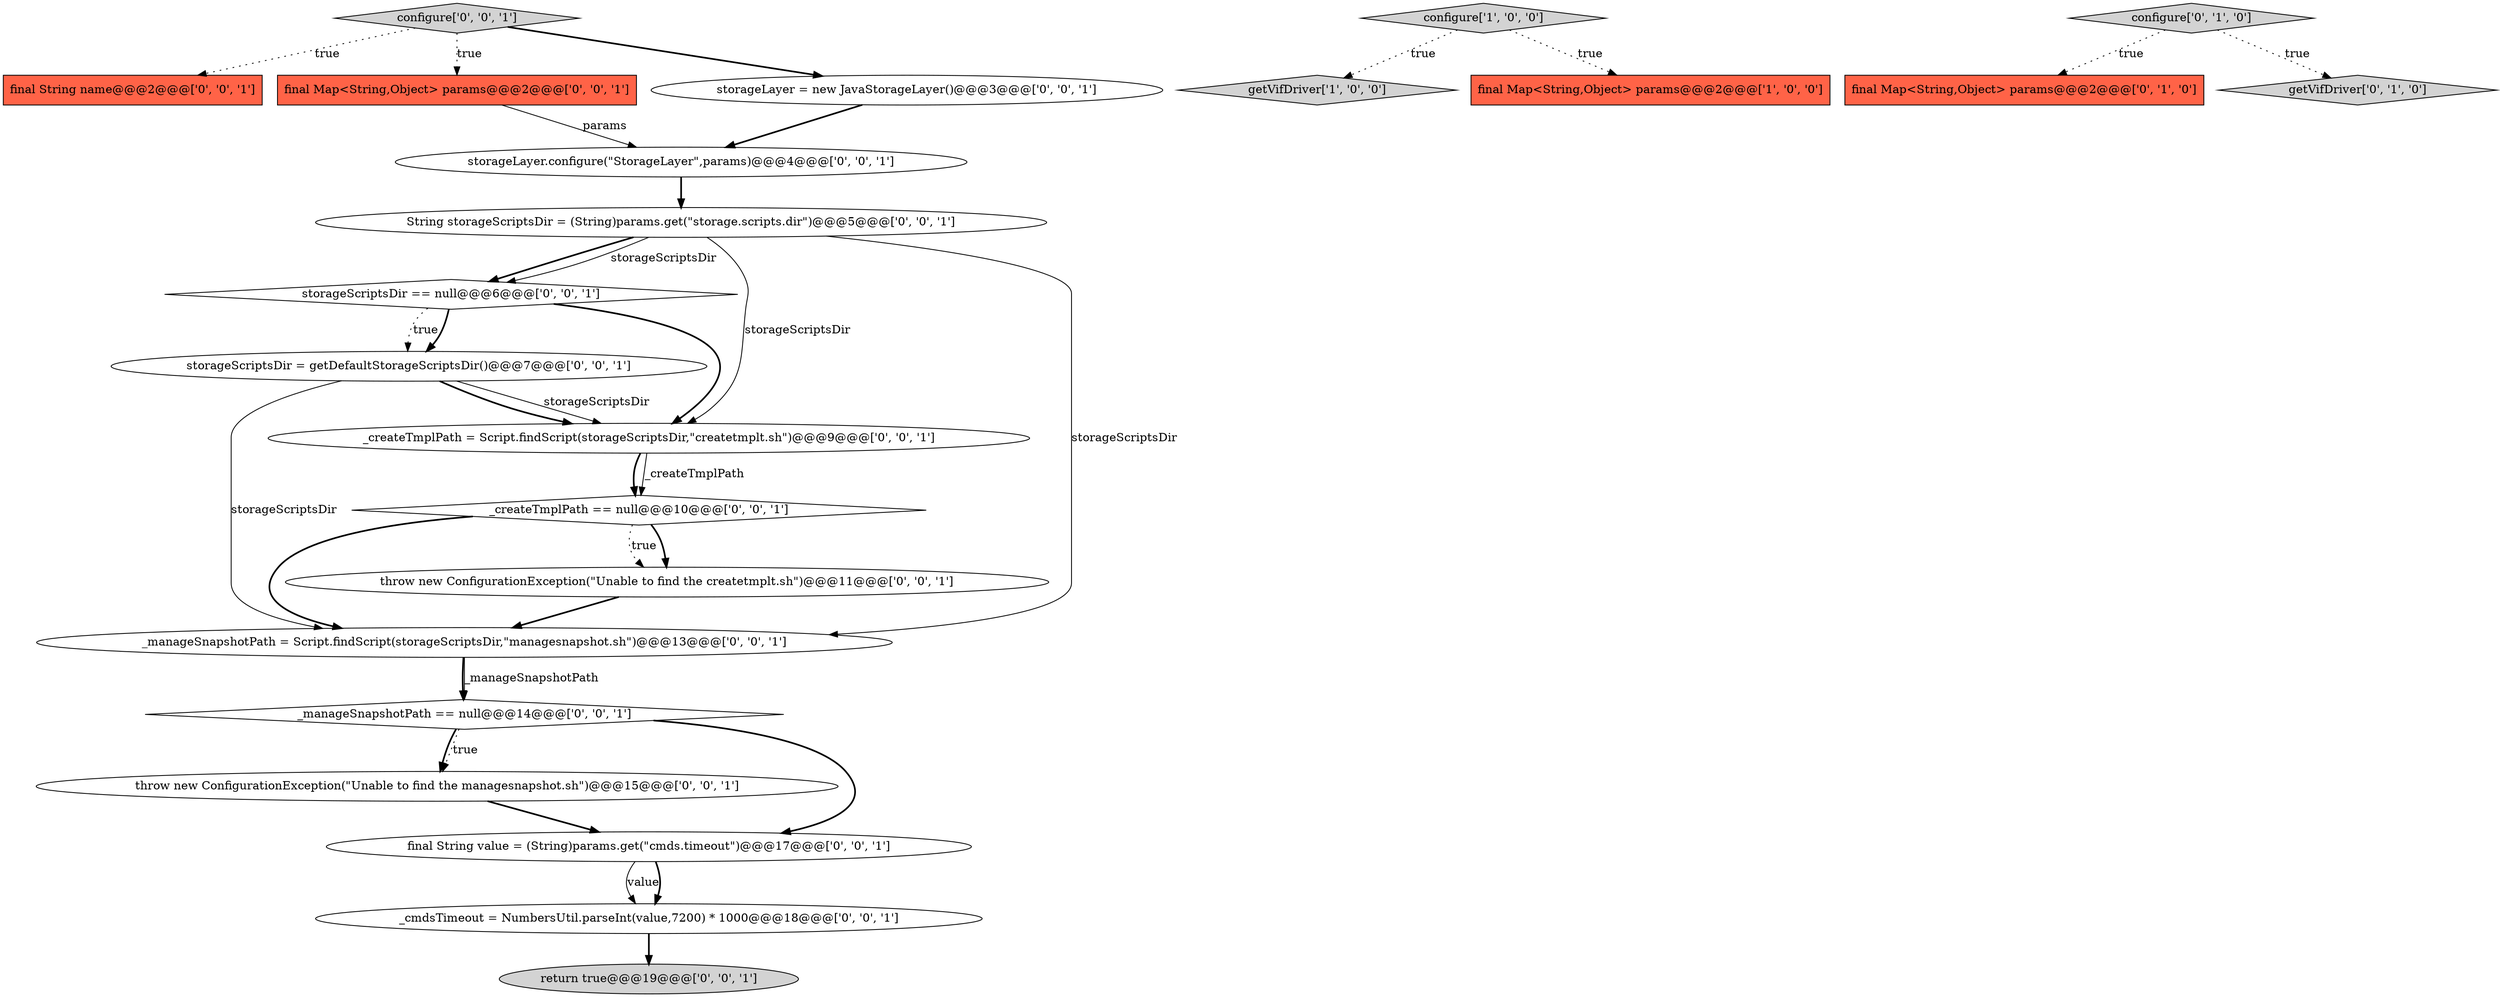 digraph {
10 [style = filled, label = "return true@@@19@@@['0', '0', '1']", fillcolor = lightgray, shape = ellipse image = "AAA0AAABBB3BBB"];
2 [style = filled, label = "getVifDriver['1', '0', '0']", fillcolor = lightgray, shape = diamond image = "AAA0AAABBB1BBB"];
5 [style = filled, label = "final Map<String,Object> params@@@2@@@['0', '1', '0']", fillcolor = tomato, shape = box image = "AAA0AAABBB2BBB"];
20 [style = filled, label = "String storageScriptsDir = (String)params.get(\"storage.scripts.dir\")@@@5@@@['0', '0', '1']", fillcolor = white, shape = ellipse image = "AAA0AAABBB3BBB"];
8 [style = filled, label = "_cmdsTimeout = NumbersUtil.parseInt(value,7200) * 1000@@@18@@@['0', '0', '1']", fillcolor = white, shape = ellipse image = "AAA0AAABBB3BBB"];
11 [style = filled, label = "storageScriptsDir = getDefaultStorageScriptsDir()@@@7@@@['0', '0', '1']", fillcolor = white, shape = ellipse image = "AAA0AAABBB3BBB"];
12 [style = filled, label = "storageLayer.configure(\"StorageLayer\",params)@@@4@@@['0', '0', '1']", fillcolor = white, shape = ellipse image = "AAA0AAABBB3BBB"];
6 [style = filled, label = "throw new ConfigurationException(\"Unable to find the createtmplt.sh\")@@@11@@@['0', '0', '1']", fillcolor = white, shape = ellipse image = "AAA0AAABBB3BBB"];
15 [style = filled, label = "final String name@@@2@@@['0', '0', '1']", fillcolor = tomato, shape = box image = "AAA0AAABBB3BBB"];
13 [style = filled, label = "final Map<String,Object> params@@@2@@@['0', '0', '1']", fillcolor = tomato, shape = box image = "AAA0AAABBB3BBB"];
1 [style = filled, label = "configure['1', '0', '0']", fillcolor = lightgray, shape = diamond image = "AAA0AAABBB1BBB"];
19 [style = filled, label = "storageScriptsDir == null@@@6@@@['0', '0', '1']", fillcolor = white, shape = diamond image = "AAA0AAABBB3BBB"];
3 [style = filled, label = "configure['0', '1', '0']", fillcolor = lightgray, shape = diamond image = "AAA0AAABBB2BBB"];
17 [style = filled, label = "_manageSnapshotPath = Script.findScript(storageScriptsDir,\"managesnapshot.sh\")@@@13@@@['0', '0', '1']", fillcolor = white, shape = ellipse image = "AAA0AAABBB3BBB"];
18 [style = filled, label = "configure['0', '0', '1']", fillcolor = lightgray, shape = diamond image = "AAA0AAABBB3BBB"];
14 [style = filled, label = "throw new ConfigurationException(\"Unable to find the managesnapshot.sh\")@@@15@@@['0', '0', '1']", fillcolor = white, shape = ellipse image = "AAA0AAABBB3BBB"];
21 [style = filled, label = "final String value = (String)params.get(\"cmds.timeout\")@@@17@@@['0', '0', '1']", fillcolor = white, shape = ellipse image = "AAA0AAABBB3BBB"];
7 [style = filled, label = "_createTmplPath = Script.findScript(storageScriptsDir,\"createtmplt.sh\")@@@9@@@['0', '0', '1']", fillcolor = white, shape = ellipse image = "AAA0AAABBB3BBB"];
0 [style = filled, label = "final Map<String,Object> params@@@2@@@['1', '0', '0']", fillcolor = tomato, shape = box image = "AAA0AAABBB1BBB"];
4 [style = filled, label = "getVifDriver['0', '1', '0']", fillcolor = lightgray, shape = diamond image = "AAA0AAABBB2BBB"];
22 [style = filled, label = "_createTmplPath == null@@@10@@@['0', '0', '1']", fillcolor = white, shape = diamond image = "AAA0AAABBB3BBB"];
16 [style = filled, label = "storageLayer = new JavaStorageLayer()@@@3@@@['0', '0', '1']", fillcolor = white, shape = ellipse image = "AAA0AAABBB3BBB"];
9 [style = filled, label = "_manageSnapshotPath == null@@@14@@@['0', '0', '1']", fillcolor = white, shape = diamond image = "AAA0AAABBB3BBB"];
21->8 [style = solid, label="value"];
18->15 [style = dotted, label="true"];
13->12 [style = solid, label="params"];
9->14 [style = dotted, label="true"];
1->0 [style = dotted, label="true"];
22->6 [style = bold, label=""];
14->21 [style = bold, label=""];
11->7 [style = solid, label="storageScriptsDir"];
21->8 [style = bold, label=""];
6->17 [style = bold, label=""];
9->21 [style = bold, label=""];
7->22 [style = bold, label=""];
22->17 [style = bold, label=""];
20->19 [style = bold, label=""];
20->19 [style = solid, label="storageScriptsDir"];
18->13 [style = dotted, label="true"];
11->7 [style = bold, label=""];
16->12 [style = bold, label=""];
20->17 [style = solid, label="storageScriptsDir"];
19->11 [style = dotted, label="true"];
19->11 [style = bold, label=""];
3->4 [style = dotted, label="true"];
17->9 [style = bold, label=""];
22->6 [style = dotted, label="true"];
20->7 [style = solid, label="storageScriptsDir"];
12->20 [style = bold, label=""];
18->16 [style = bold, label=""];
17->9 [style = solid, label="_manageSnapshotPath"];
9->14 [style = bold, label=""];
1->2 [style = dotted, label="true"];
11->17 [style = solid, label="storageScriptsDir"];
19->7 [style = bold, label=""];
3->5 [style = dotted, label="true"];
8->10 [style = bold, label=""];
7->22 [style = solid, label="_createTmplPath"];
}
